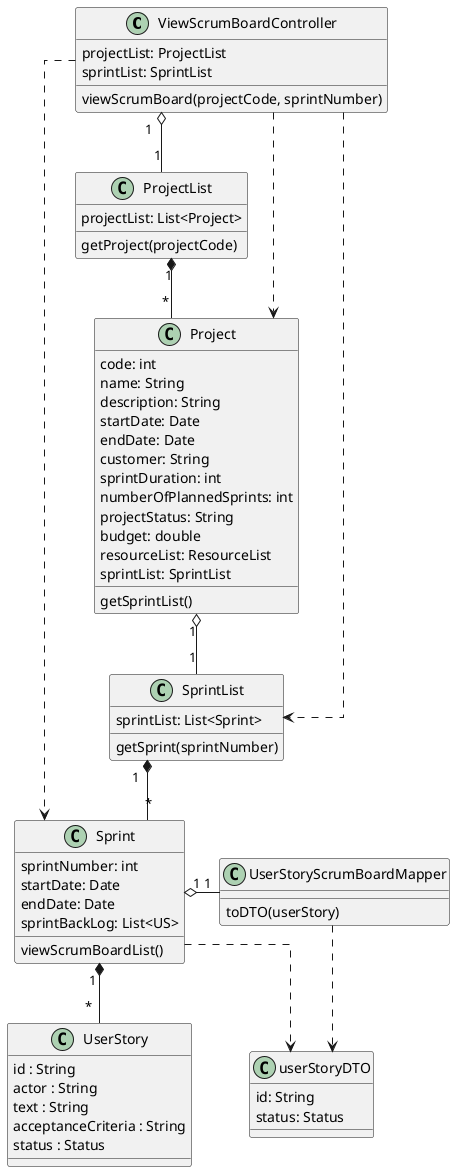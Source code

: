 @startuml

skinparam linetype ortho

class ViewScrumBoardController {
projectList: ProjectList
sprintList: SprintList
viewScrumBoard(projectCode, sprintNumber)
}

class ProjectList {
projectList: List<Project>
getProject(projectCode)
}

class Project {
code: int
name: String
description: String
startDate: Date
endDate: Date
customer: String
sprintDuration: int
numberOfPlannedSprints: int
projectStatus: String
budget: double
resourceList: ResourceList
sprintList: SprintList
getSprintList()
}

class SprintList {
sprintList: List<Sprint>
getSprint(sprintNumber)
}

class userStoryDTO{
id: String
status: Status
}

class Sprint{
sprintNumber: int
startDate: Date
endDate: Date
sprintBackLog: List<US>
viewScrumBoardList()
}

class UserStory {
id : String
actor : String
text : String
acceptanceCriteria : String
status : Status
}

class UserStoryScrumBoardMapper{
toDTO(userStory)
}

ViewScrumBoardController "1" o-- "1" ProjectList
ProjectList "1" *-- "*" Project
Project "1" o-- "1" SprintList
SprintList "1" *-- "*" Sprint
Sprint "1 " *-- " *  " UserStory
ViewScrumBoardController ..> Project
Sprint .right.> userStoryDTO
ViewScrumBoardController ..> SprintList
Sprint "1" o-right- "1" UserStoryScrumBoardMapper
UserStoryScrumBoardMapper ..> userStoryDTO
ViewScrumBoardController .down.> Sprint


@enduml